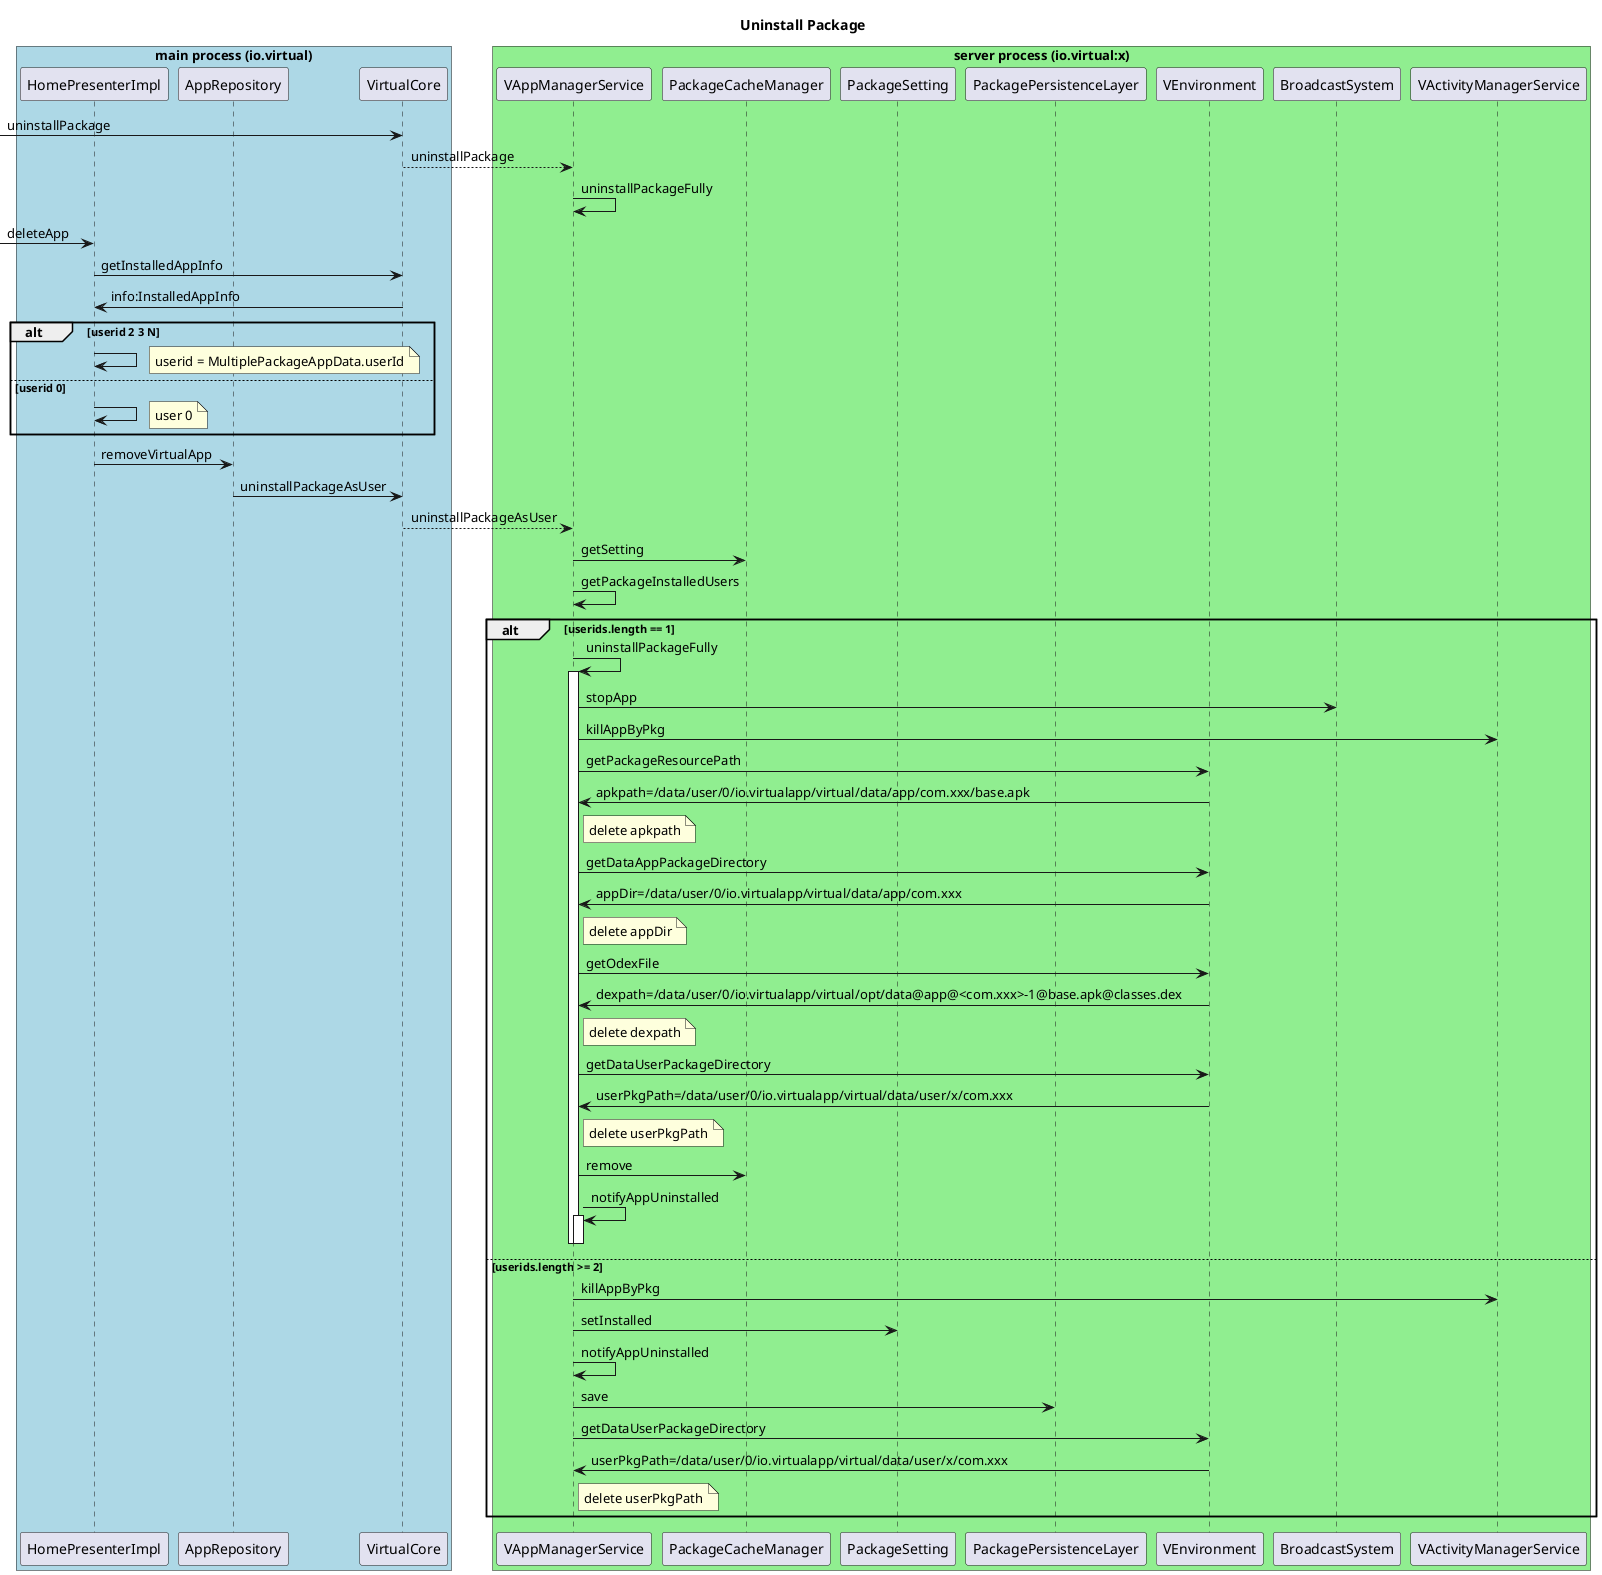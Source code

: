 @startuml
title Uninstall Package
box "main process (io.virtual)" #LightBlue
participant HomePresenterImpl
participant AppRepository
participant VirtualCore as VC
end box
box "server process (io.virtual:x)" #LightGreen
participant VAppManagerService as VAppMS
participant PackageCacheManager
participant PackageSetting
participant PackagePersistenceLayer
participant VEnvironment
participant BroadcastSystem
participant VActivityManagerService
end box
-> VC : uninstallPackage
VC ---> VAppMS : uninstallPackage
VAppMS -> VAppMS : uninstallPackageFully

[->HomePresenterImpl : deleteApp
HomePresenterImpl -> VC : getInstalledAppInfo
VC -> HomePresenterImpl : info:InstalledAppInfo
alt userid 2 3 N
HomePresenterImpl -> HomePresenterImpl :
    note right : userid = MultiplePackageAppData.userId
else userid 0
HomePresenterImpl -> HomePresenterImpl :
    note right : user 0
end

HomePresenterImpl -> AppRepository : removeVirtualApp
AppRepository -> VC : uninstallPackageAsUser
VC ---> VAppMS : uninstallPackageAsUser
VAppMS -> PackageCacheManager : getSetting
VAppMS -> VAppMS : getPackageInstalledUsers

alt userids.length == 1
    VAppMS -> VAppMS : uninstallPackageFully
    activate VAppMS
    VAppMS -> BroadcastSystem : stopApp
    VAppMS -> VActivityManagerService: killAppByPkg
    VAppMS -> VEnvironment : getPackageResourcePath
    VEnvironment -> VAppMS : apkpath=/data/user/0/io.virtualapp/virtual/data/app/com.xxx/base.apk
    note right of VAppMS : delete apkpath
    VAppMS -> VEnvironment : getDataAppPackageDirectory
    VEnvironment -> VAppMS : appDir=/data/user/0/io.virtualapp/virtual/data/app/com.xxx
    note right of VAppMS : delete appDir
    VAppMS -> VEnvironment : getOdexFile
    VEnvironment -> VAppMS : dexpath=/data/user/0/io.virtualapp/virtual/opt/data@app@<com.xxx>-1@base.apk@classes.dex
    note right of VAppMS : delete dexpath
    VAppMS -> VEnvironment : getDataUserPackageDirectory
    VEnvironment -> VAppMS : userPkgPath=/data/user/0/io.virtualapp/virtual/data/user/x/com.xxx
    note right of VAppMS : delete userPkgPath
    VAppMS -> PackageCacheManager : remove
    VAppMS -> VAppMS : notifyAppUninstalled
    activate VAppMS
    deactivate VAppMS
    deactivate VAppMS
else userids.length >= 2
    VAppMS -> VActivityManagerService: killAppByPkg
    VAppMS -> PackageSetting : setInstalled
    VAppMS -> VAppMS : notifyAppUninstalled
    VAppMS -> PackagePersistenceLayer : save
    VAppMS -> VEnvironment : getDataUserPackageDirectory
    VEnvironment -> VAppMS : userPkgPath=/data/user/0/io.virtualapp/virtual/data/user/x/com.xxx
    note right of VAppMS : delete userPkgPath
end
@enduml